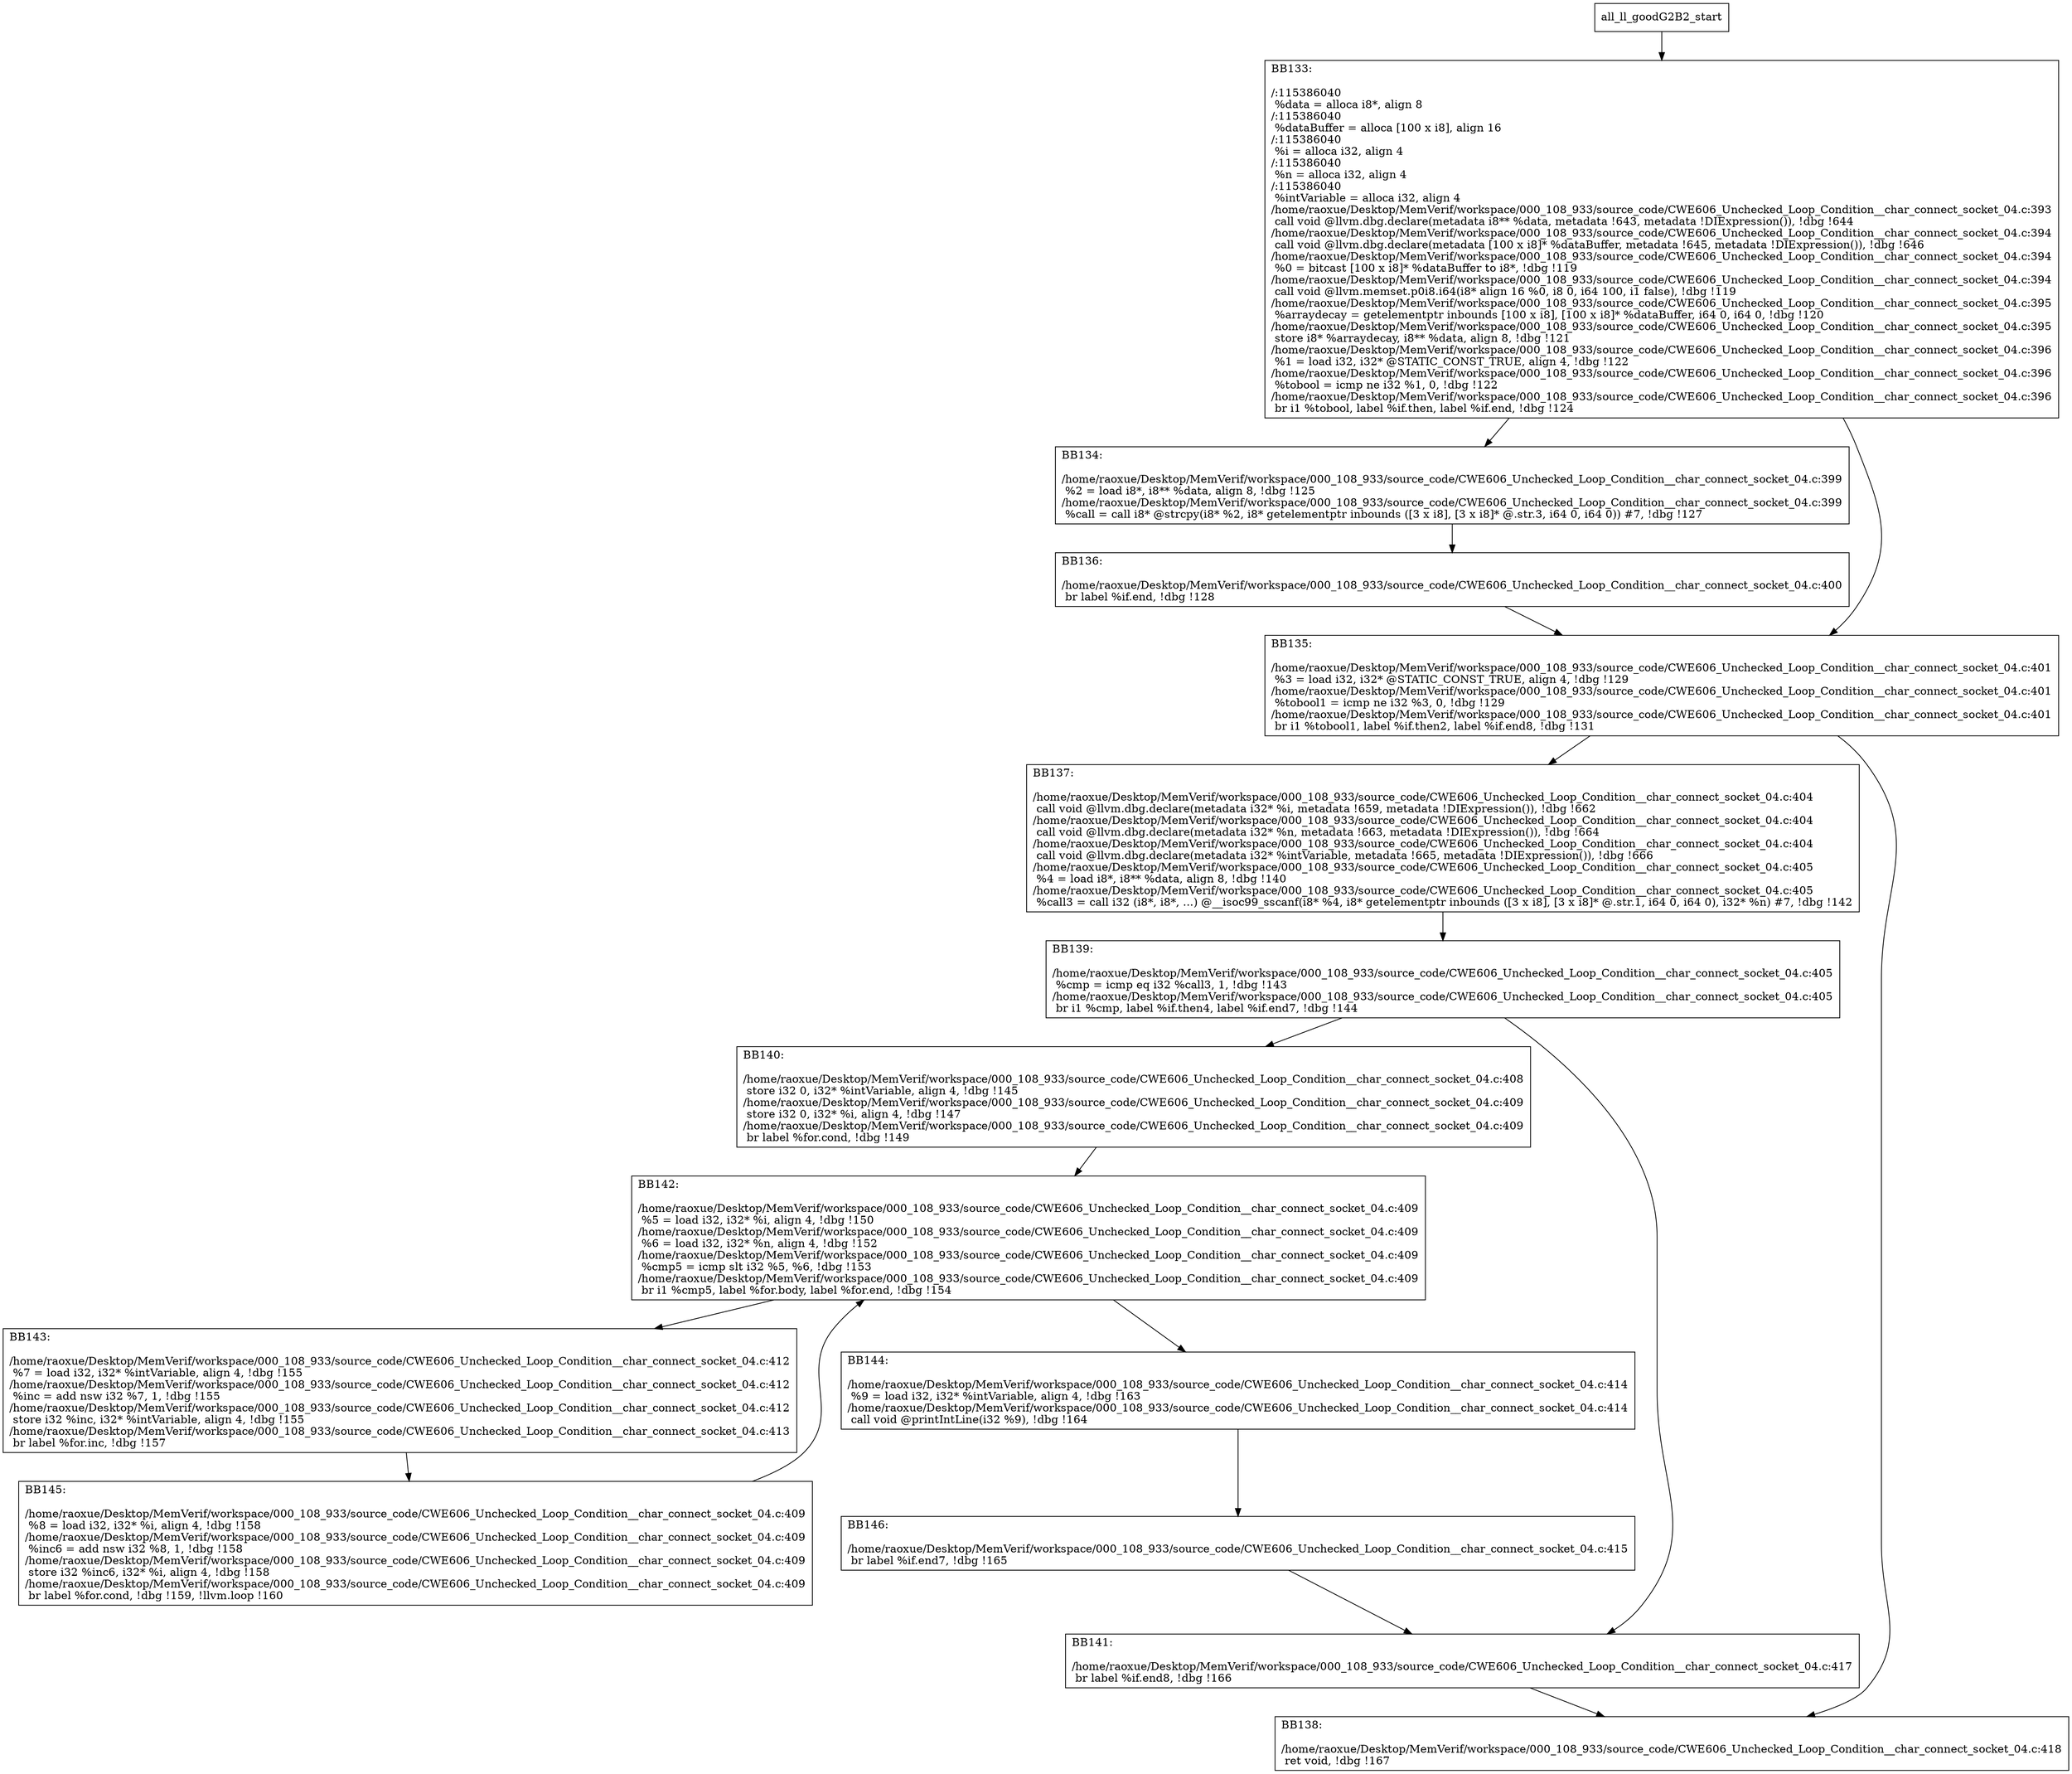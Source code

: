 digraph "CFG for'all_ll_goodG2B2' function" {
	BBall_ll_goodG2B2_start[shape=record,label="{all_ll_goodG2B2_start}"];
	BBall_ll_goodG2B2_start-> all_ll_goodG2B2BB133;
	all_ll_goodG2B2BB133 [shape=record, label="{BB133:\l\l/:115386040\l
  %data = alloca i8*, align 8\l
/:115386040\l
  %dataBuffer = alloca [100 x i8], align 16\l
/:115386040\l
  %i = alloca i32, align 4\l
/:115386040\l
  %n = alloca i32, align 4\l
/:115386040\l
  %intVariable = alloca i32, align 4\l
/home/raoxue/Desktop/MemVerif/workspace/000_108_933/source_code/CWE606_Unchecked_Loop_Condition__char_connect_socket_04.c:393\l
  call void @llvm.dbg.declare(metadata i8** %data, metadata !643, metadata !DIExpression()), !dbg !644\l
/home/raoxue/Desktop/MemVerif/workspace/000_108_933/source_code/CWE606_Unchecked_Loop_Condition__char_connect_socket_04.c:394\l
  call void @llvm.dbg.declare(metadata [100 x i8]* %dataBuffer, metadata !645, metadata !DIExpression()), !dbg !646\l
/home/raoxue/Desktop/MemVerif/workspace/000_108_933/source_code/CWE606_Unchecked_Loop_Condition__char_connect_socket_04.c:394\l
  %0 = bitcast [100 x i8]* %dataBuffer to i8*, !dbg !119\l
/home/raoxue/Desktop/MemVerif/workspace/000_108_933/source_code/CWE606_Unchecked_Loop_Condition__char_connect_socket_04.c:394\l
  call void @llvm.memset.p0i8.i64(i8* align 16 %0, i8 0, i64 100, i1 false), !dbg !119\l
/home/raoxue/Desktop/MemVerif/workspace/000_108_933/source_code/CWE606_Unchecked_Loop_Condition__char_connect_socket_04.c:395\l
  %arraydecay = getelementptr inbounds [100 x i8], [100 x i8]* %dataBuffer, i64 0, i64 0, !dbg !120\l
/home/raoxue/Desktop/MemVerif/workspace/000_108_933/source_code/CWE606_Unchecked_Loop_Condition__char_connect_socket_04.c:395\l
  store i8* %arraydecay, i8** %data, align 8, !dbg !121\l
/home/raoxue/Desktop/MemVerif/workspace/000_108_933/source_code/CWE606_Unchecked_Loop_Condition__char_connect_socket_04.c:396\l
  %1 = load i32, i32* @STATIC_CONST_TRUE, align 4, !dbg !122\l
/home/raoxue/Desktop/MemVerif/workspace/000_108_933/source_code/CWE606_Unchecked_Loop_Condition__char_connect_socket_04.c:396\l
  %tobool = icmp ne i32 %1, 0, !dbg !122\l
/home/raoxue/Desktop/MemVerif/workspace/000_108_933/source_code/CWE606_Unchecked_Loop_Condition__char_connect_socket_04.c:396\l
  br i1 %tobool, label %if.then, label %if.end, !dbg !124\l
}"];
	all_ll_goodG2B2BB133-> all_ll_goodG2B2BB134;
	all_ll_goodG2B2BB133-> all_ll_goodG2B2BB135;
	all_ll_goodG2B2BB134 [shape=record, label="{BB134:\l\l/home/raoxue/Desktop/MemVerif/workspace/000_108_933/source_code/CWE606_Unchecked_Loop_Condition__char_connect_socket_04.c:399\l
  %2 = load i8*, i8** %data, align 8, !dbg !125\l
/home/raoxue/Desktop/MemVerif/workspace/000_108_933/source_code/CWE606_Unchecked_Loop_Condition__char_connect_socket_04.c:399\l
  %call = call i8* @strcpy(i8* %2, i8* getelementptr inbounds ([3 x i8], [3 x i8]* @.str.3, i64 0, i64 0)) #7, !dbg !127\l
}"];
	all_ll_goodG2B2BB134-> all_ll_goodG2B2BB136;
	all_ll_goodG2B2BB136 [shape=record, label="{BB136:\l\l/home/raoxue/Desktop/MemVerif/workspace/000_108_933/source_code/CWE606_Unchecked_Loop_Condition__char_connect_socket_04.c:400\l
  br label %if.end, !dbg !128\l
}"];
	all_ll_goodG2B2BB136-> all_ll_goodG2B2BB135;
	all_ll_goodG2B2BB135 [shape=record, label="{BB135:\l\l/home/raoxue/Desktop/MemVerif/workspace/000_108_933/source_code/CWE606_Unchecked_Loop_Condition__char_connect_socket_04.c:401\l
  %3 = load i32, i32* @STATIC_CONST_TRUE, align 4, !dbg !129\l
/home/raoxue/Desktop/MemVerif/workspace/000_108_933/source_code/CWE606_Unchecked_Loop_Condition__char_connect_socket_04.c:401\l
  %tobool1 = icmp ne i32 %3, 0, !dbg !129\l
/home/raoxue/Desktop/MemVerif/workspace/000_108_933/source_code/CWE606_Unchecked_Loop_Condition__char_connect_socket_04.c:401\l
  br i1 %tobool1, label %if.then2, label %if.end8, !dbg !131\l
}"];
	all_ll_goodG2B2BB135-> all_ll_goodG2B2BB137;
	all_ll_goodG2B2BB135-> all_ll_goodG2B2BB138;
	all_ll_goodG2B2BB137 [shape=record, label="{BB137:\l\l/home/raoxue/Desktop/MemVerif/workspace/000_108_933/source_code/CWE606_Unchecked_Loop_Condition__char_connect_socket_04.c:404\l
  call void @llvm.dbg.declare(metadata i32* %i, metadata !659, metadata !DIExpression()), !dbg !662\l
/home/raoxue/Desktop/MemVerif/workspace/000_108_933/source_code/CWE606_Unchecked_Loop_Condition__char_connect_socket_04.c:404\l
  call void @llvm.dbg.declare(metadata i32* %n, metadata !663, metadata !DIExpression()), !dbg !664\l
/home/raoxue/Desktop/MemVerif/workspace/000_108_933/source_code/CWE606_Unchecked_Loop_Condition__char_connect_socket_04.c:404\l
  call void @llvm.dbg.declare(metadata i32* %intVariable, metadata !665, metadata !DIExpression()), !dbg !666\l
/home/raoxue/Desktop/MemVerif/workspace/000_108_933/source_code/CWE606_Unchecked_Loop_Condition__char_connect_socket_04.c:405\l
  %4 = load i8*, i8** %data, align 8, !dbg !140\l
/home/raoxue/Desktop/MemVerif/workspace/000_108_933/source_code/CWE606_Unchecked_Loop_Condition__char_connect_socket_04.c:405\l
  %call3 = call i32 (i8*, i8*, ...) @__isoc99_sscanf(i8* %4, i8* getelementptr inbounds ([3 x i8], [3 x i8]* @.str.1, i64 0, i64 0), i32* %n) #7, !dbg !142\l
}"];
	all_ll_goodG2B2BB137-> all_ll_goodG2B2BB139;
	all_ll_goodG2B2BB139 [shape=record, label="{BB139:\l\l/home/raoxue/Desktop/MemVerif/workspace/000_108_933/source_code/CWE606_Unchecked_Loop_Condition__char_connect_socket_04.c:405\l
  %cmp = icmp eq i32 %call3, 1, !dbg !143\l
/home/raoxue/Desktop/MemVerif/workspace/000_108_933/source_code/CWE606_Unchecked_Loop_Condition__char_connect_socket_04.c:405\l
  br i1 %cmp, label %if.then4, label %if.end7, !dbg !144\l
}"];
	all_ll_goodG2B2BB139-> all_ll_goodG2B2BB140;
	all_ll_goodG2B2BB139-> all_ll_goodG2B2BB141;
	all_ll_goodG2B2BB140 [shape=record, label="{BB140:\l\l/home/raoxue/Desktop/MemVerif/workspace/000_108_933/source_code/CWE606_Unchecked_Loop_Condition__char_connect_socket_04.c:408\l
  store i32 0, i32* %intVariable, align 4, !dbg !145\l
/home/raoxue/Desktop/MemVerif/workspace/000_108_933/source_code/CWE606_Unchecked_Loop_Condition__char_connect_socket_04.c:409\l
  store i32 0, i32* %i, align 4, !dbg !147\l
/home/raoxue/Desktop/MemVerif/workspace/000_108_933/source_code/CWE606_Unchecked_Loop_Condition__char_connect_socket_04.c:409\l
  br label %for.cond, !dbg !149\l
}"];
	all_ll_goodG2B2BB140-> all_ll_goodG2B2BB142;
	all_ll_goodG2B2BB142 [shape=record, label="{BB142:\l\l/home/raoxue/Desktop/MemVerif/workspace/000_108_933/source_code/CWE606_Unchecked_Loop_Condition__char_connect_socket_04.c:409\l
  %5 = load i32, i32* %i, align 4, !dbg !150\l
/home/raoxue/Desktop/MemVerif/workspace/000_108_933/source_code/CWE606_Unchecked_Loop_Condition__char_connect_socket_04.c:409\l
  %6 = load i32, i32* %n, align 4, !dbg !152\l
/home/raoxue/Desktop/MemVerif/workspace/000_108_933/source_code/CWE606_Unchecked_Loop_Condition__char_connect_socket_04.c:409\l
  %cmp5 = icmp slt i32 %5, %6, !dbg !153\l
/home/raoxue/Desktop/MemVerif/workspace/000_108_933/source_code/CWE606_Unchecked_Loop_Condition__char_connect_socket_04.c:409\l
  br i1 %cmp5, label %for.body, label %for.end, !dbg !154\l
}"];
	all_ll_goodG2B2BB142-> all_ll_goodG2B2BB143;
	all_ll_goodG2B2BB142-> all_ll_goodG2B2BB144;
	all_ll_goodG2B2BB143 [shape=record, label="{BB143:\l\l/home/raoxue/Desktop/MemVerif/workspace/000_108_933/source_code/CWE606_Unchecked_Loop_Condition__char_connect_socket_04.c:412\l
  %7 = load i32, i32* %intVariable, align 4, !dbg !155\l
/home/raoxue/Desktop/MemVerif/workspace/000_108_933/source_code/CWE606_Unchecked_Loop_Condition__char_connect_socket_04.c:412\l
  %inc = add nsw i32 %7, 1, !dbg !155\l
/home/raoxue/Desktop/MemVerif/workspace/000_108_933/source_code/CWE606_Unchecked_Loop_Condition__char_connect_socket_04.c:412\l
  store i32 %inc, i32* %intVariable, align 4, !dbg !155\l
/home/raoxue/Desktop/MemVerif/workspace/000_108_933/source_code/CWE606_Unchecked_Loop_Condition__char_connect_socket_04.c:413\l
  br label %for.inc, !dbg !157\l
}"];
	all_ll_goodG2B2BB143-> all_ll_goodG2B2BB145;
	all_ll_goodG2B2BB145 [shape=record, label="{BB145:\l\l/home/raoxue/Desktop/MemVerif/workspace/000_108_933/source_code/CWE606_Unchecked_Loop_Condition__char_connect_socket_04.c:409\l
  %8 = load i32, i32* %i, align 4, !dbg !158\l
/home/raoxue/Desktop/MemVerif/workspace/000_108_933/source_code/CWE606_Unchecked_Loop_Condition__char_connect_socket_04.c:409\l
  %inc6 = add nsw i32 %8, 1, !dbg !158\l
/home/raoxue/Desktop/MemVerif/workspace/000_108_933/source_code/CWE606_Unchecked_Loop_Condition__char_connect_socket_04.c:409\l
  store i32 %inc6, i32* %i, align 4, !dbg !158\l
/home/raoxue/Desktop/MemVerif/workspace/000_108_933/source_code/CWE606_Unchecked_Loop_Condition__char_connect_socket_04.c:409\l
  br label %for.cond, !dbg !159, !llvm.loop !160\l
}"];
	all_ll_goodG2B2BB145-> all_ll_goodG2B2BB142;
	all_ll_goodG2B2BB144 [shape=record, label="{BB144:\l\l/home/raoxue/Desktop/MemVerif/workspace/000_108_933/source_code/CWE606_Unchecked_Loop_Condition__char_connect_socket_04.c:414\l
  %9 = load i32, i32* %intVariable, align 4, !dbg !163\l
/home/raoxue/Desktop/MemVerif/workspace/000_108_933/source_code/CWE606_Unchecked_Loop_Condition__char_connect_socket_04.c:414\l
  call void @printIntLine(i32 %9), !dbg !164\l
}"];
	all_ll_goodG2B2BB144-> all_ll_goodG2B2BB146;
	all_ll_goodG2B2BB146 [shape=record, label="{BB146:\l\l/home/raoxue/Desktop/MemVerif/workspace/000_108_933/source_code/CWE606_Unchecked_Loop_Condition__char_connect_socket_04.c:415\l
  br label %if.end7, !dbg !165\l
}"];
	all_ll_goodG2B2BB146-> all_ll_goodG2B2BB141;
	all_ll_goodG2B2BB141 [shape=record, label="{BB141:\l\l/home/raoxue/Desktop/MemVerif/workspace/000_108_933/source_code/CWE606_Unchecked_Loop_Condition__char_connect_socket_04.c:417\l
  br label %if.end8, !dbg !166\l
}"];
	all_ll_goodG2B2BB141-> all_ll_goodG2B2BB138;
	all_ll_goodG2B2BB138 [shape=record, label="{BB138:\l\l/home/raoxue/Desktop/MemVerif/workspace/000_108_933/source_code/CWE606_Unchecked_Loop_Condition__char_connect_socket_04.c:418\l
  ret void, !dbg !167\l
}"];
}
